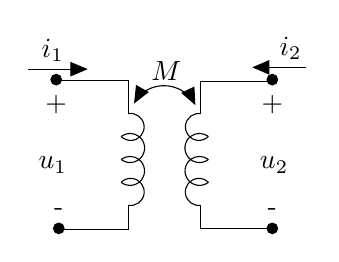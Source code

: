 \begin{tikzpicture}[y=-1cm]
\sf
\draw[arrows=triangle 45-triangle 45,black] (2.684,1.817) +(-151:0.439) arc (-151:-26:0.439);
\filldraw[black] (1.311,1.3) circle (0.067cm);
\path (1.311,1.7) node[text=black,anchor=base] {+};
\filldraw[black] (1.344,3.189) circle (0.067cm);
\path (1.344,3.024) node[text=black,anchor=base] {-};
\filldraw[black] (4.056,1.3) circle (0.067cm);
\path (4.056,1.7) node[text=black,anchor=base] {+};
\filldraw[black] (4.056,3.189) circle (0.067cm);
\path (4.056,3.024) node[text=black,anchor=base] {-};
\draw[arrows=-triangle 45,black] (0.956,1.167) -- (1.711,1.167);
\draw[arrows=-triangle 45,black] (4.489,1.144) -- (3.8,1.144);
\path (2.711,1.311) node[text=black,anchor=base] {$M$};
\path (1.267,2.433) node[text=black,anchor=base] {$u_1$};
\path (4.078,2.433) node[text=black,anchor=base] {$u_2$};
\path (1.267,1.022) node[text=black,anchor=base] {$i_1$};
\path (4.289,0.989) node[text=black,anchor=base] {$i_2$};
\draw (2.257,2.726) +(98:0.172) arc (98:-135:0.172);
\draw (2.249,2.459) +(128:0.184) arc (128:-128:0.184);
\draw (2.249,2.168) +(128:0.185) arc (128:-128:0.185);
\draw (2.257,1.901) +(-98:0.171) arc (-98:135:0.171);
\draw (3.123,2.726) +(82:0.172) arc (82:315:0.172);
\draw (3.131,2.459) +(52:0.184) arc (52:308:0.184);
\draw (3.131,2.168) +(52:0.185) arc (52:308:0.185);
\draw (3.123,1.901) +(-82:0.171) arc (-82:-315:0.171);
\draw (2.233,1.731) -- cycle;
\draw (3.147,1.731) -- cycle;
\draw (2.233,1.731) -- (2.233,1.311) -- (1.344,1.311);
\draw (3.147,1.731) -- (3.147,1.322) -- (4,1.322);
\draw (1.378,3.2) -- (2.233,3.2) -- (2.233,2.896);
\draw (4.033,3.189) -- (3.147,3.189) -- (3.147,2.896);

\end{tikzpicture}%

%% Configure (x)emacs for this file ...
%% Local Variables:
%% mode: latex
%% End: